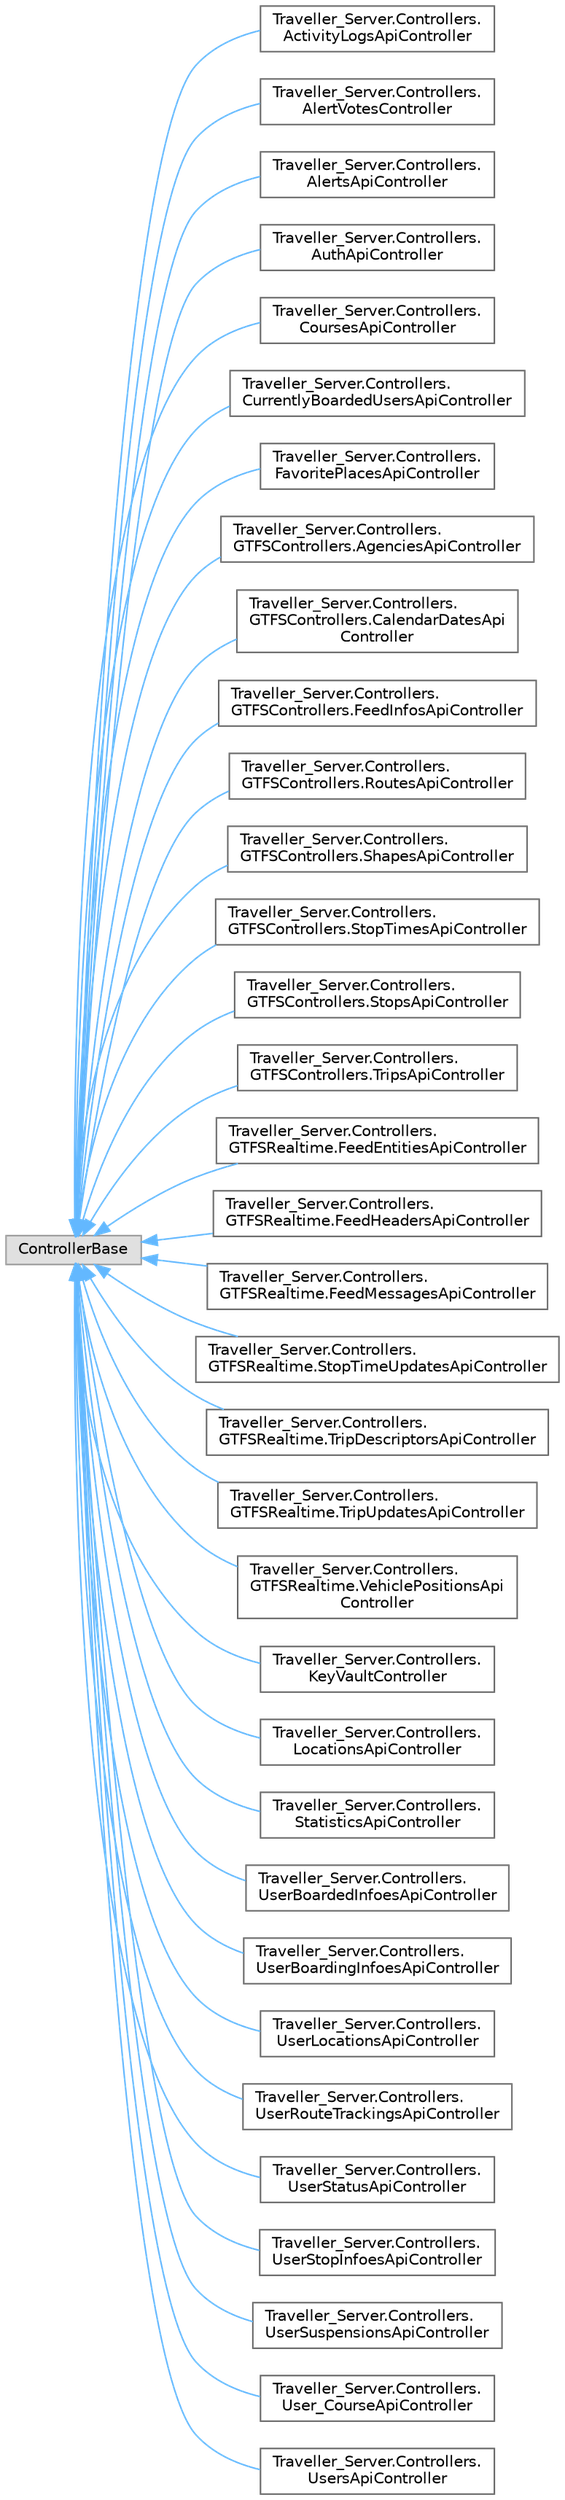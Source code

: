 digraph "Graphical Class Hierarchy"
{
 // LATEX_PDF_SIZE
  bgcolor="transparent";
  edge [fontname=Helvetica,fontsize=10,labelfontname=Helvetica,labelfontsize=10];
  node [fontname=Helvetica,fontsize=10,shape=box,height=0.2,width=0.4];
  rankdir="LR";
  Node0 [label="ControllerBase",height=0.2,width=0.4,color="grey60", fillcolor="#E0E0E0", style="filled",tooltip=" "];
  Node0 -> Node1 [dir="back",color="steelblue1",style="solid"];
  Node1 [label="Traveller_Server.Controllers.\lActivityLogsApiController",height=0.2,width=0.4,color="grey40", fillcolor="white", style="filled",URL="$class_traveller___server_1_1_controllers_1_1_activity_logs_api_controller.html",tooltip="API Controller for CRUD actions for ActivityLogs."];
  Node0 -> Node2 [dir="back",color="steelblue1",style="solid"];
  Node2 [label="Traveller_Server.Controllers.\lAlertVotesController",height=0.2,width=0.4,color="grey40", fillcolor="white", style="filled",URL="$class_traveller___server_1_1_controllers_1_1_alert_votes_controller.html",tooltip="API Controller for CRUD actions for AlertVotes."];
  Node0 -> Node3 [dir="back",color="steelblue1",style="solid"];
  Node3 [label="Traveller_Server.Controllers.\lAlertsApiController",height=0.2,width=0.4,color="grey40", fillcolor="white", style="filled",URL="$class_traveller___server_1_1_controllers_1_1_alerts_api_controller.html",tooltip="API Controller for CRUD actions for Alerts."];
  Node0 -> Node4 [dir="back",color="steelblue1",style="solid"];
  Node4 [label="Traveller_Server.Controllers.\lAuthApiController",height=0.2,width=0.4,color="grey40", fillcolor="white", style="filled",URL="$class_traveller___server_1_1_controllers_1_1_auth_api_controller.html",tooltip="API Controller for managing authentication actions."];
  Node0 -> Node5 [dir="back",color="steelblue1",style="solid"];
  Node5 [label="Traveller_Server.Controllers.\lCoursesApiController",height=0.2,width=0.4,color="grey40", fillcolor="white", style="filled",URL="$class_traveller___server_1_1_controllers_1_1_courses_api_controller.html",tooltip="Automatically generated controller used in basic CRUD actions for Courses."];
  Node0 -> Node6 [dir="back",color="steelblue1",style="solid"];
  Node6 [label="Traveller_Server.Controllers.\lCurrentlyBoardedUsersApiController",height=0.2,width=0.4,color="grey40", fillcolor="white", style="filled",URL="$class_traveller___server_1_1_controllers_1_1_currently_boarded_users_api_controller.html",tooltip="Automatically generated controller used in basic CRUD actions for CurrentlyBoardedUsers."];
  Node0 -> Node7 [dir="back",color="steelblue1",style="solid"];
  Node7 [label="Traveller_Server.Controllers.\lFavoritePlacesApiController",height=0.2,width=0.4,color="grey40", fillcolor="white", style="filled",URL="$class_traveller___server_1_1_controllers_1_1_favorite_places_api_controller.html",tooltip="API Controller for CRUD actions for FavoritePlaces."];
  Node0 -> Node8 [dir="back",color="steelblue1",style="solid"];
  Node8 [label="Traveller_Server.Controllers.\lGTFSControllers.AgenciesApiController",height=0.2,width=0.4,color="grey40", fillcolor="white", style="filled",URL="$class_traveller___server_1_1_controllers_1_1_g_t_f_s_controllers_1_1_agencies_api_controller.html",tooltip="Automatically generated controller used in basic CRUD actions for agencies."];
  Node0 -> Node9 [dir="back",color="steelblue1",style="solid"];
  Node9 [label="Traveller_Server.Controllers.\lGTFSControllers.CalendarDatesApi\lController",height=0.2,width=0.4,color="grey40", fillcolor="white", style="filled",URL="$class_traveller___server_1_1_controllers_1_1_g_t_f_s_controllers_1_1_calendar_dates_api_controller.html",tooltip="Automatically generated controller used in basic CRUD actions for calendarDates."];
  Node0 -> Node10 [dir="back",color="steelblue1",style="solid"];
  Node10 [label="Traveller_Server.Controllers.\lGTFSControllers.FeedInfosApiController",height=0.2,width=0.4,color="grey40", fillcolor="white", style="filled",URL="$class_traveller___server_1_1_controllers_1_1_g_t_f_s_controllers_1_1_feed_infos_api_controller.html",tooltip="Automatically generated controller used in basic CRUD actions for FeedInfos."];
  Node0 -> Node11 [dir="back",color="steelblue1",style="solid"];
  Node11 [label="Traveller_Server.Controllers.\lGTFSControllers.RoutesApiController",height=0.2,width=0.4,color="grey40", fillcolor="white", style="filled",URL="$class_traveller___server_1_1_controllers_1_1_g_t_f_s_controllers_1_1_routes_api_controller.html",tooltip="Automatically generated controller used in basic CRUD actions for Routes."];
  Node0 -> Node12 [dir="back",color="steelblue1",style="solid"];
  Node12 [label="Traveller_Server.Controllers.\lGTFSControllers.ShapesApiController",height=0.2,width=0.4,color="grey40", fillcolor="white", style="filled",URL="$class_traveller___server_1_1_controllers_1_1_g_t_f_s_controllers_1_1_shapes_api_controller.html",tooltip="Automatically generated controller used in basic CRUD actions for Shapes."];
  Node0 -> Node13 [dir="back",color="steelblue1",style="solid"];
  Node13 [label="Traveller_Server.Controllers.\lGTFSControllers.StopTimesApiController",height=0.2,width=0.4,color="grey40", fillcolor="white", style="filled",URL="$class_traveller___server_1_1_controllers_1_1_g_t_f_s_controllers_1_1_stop_times_api_controller.html",tooltip="API Controller for CRUD actions for StopTimes."];
  Node0 -> Node14 [dir="back",color="steelblue1",style="solid"];
  Node14 [label="Traveller_Server.Controllers.\lGTFSControllers.StopsApiController",height=0.2,width=0.4,color="grey40", fillcolor="white", style="filled",URL="$class_traveller___server_1_1_controllers_1_1_g_t_f_s_controllers_1_1_stops_api_controller.html",tooltip="Automatically generated controller used in basic CRUD actions for Stops."];
  Node0 -> Node15 [dir="back",color="steelblue1",style="solid"];
  Node15 [label="Traveller_Server.Controllers.\lGTFSControllers.TripsApiController",height=0.2,width=0.4,color="grey40", fillcolor="white", style="filled",URL="$class_traveller___server_1_1_controllers_1_1_g_t_f_s_controllers_1_1_trips_api_controller.html",tooltip="API Controller for CRUD actions for Trips."];
  Node0 -> Node16 [dir="back",color="steelblue1",style="solid"];
  Node16 [label="Traveller_Server.Controllers.\lGTFSRealtime.FeedEntitiesApiController",height=0.2,width=0.4,color="grey40", fillcolor="white", style="filled",URL="$class_traveller___server_1_1_controllers_1_1_g_t_f_s_realtime_1_1_feed_entities_api_controller.html",tooltip="Automatically generated controller used in basic CRUD actions for FeedEntities."];
  Node0 -> Node17 [dir="back",color="steelblue1",style="solid"];
  Node17 [label="Traveller_Server.Controllers.\lGTFSRealtime.FeedHeadersApiController",height=0.2,width=0.4,color="grey40", fillcolor="white", style="filled",URL="$class_traveller___server_1_1_controllers_1_1_g_t_f_s_realtime_1_1_feed_headers_api_controller.html",tooltip="Automatically generated controller used in basic CRUD actions for FeedHeaders."];
  Node0 -> Node18 [dir="back",color="steelblue1",style="solid"];
  Node18 [label="Traveller_Server.Controllers.\lGTFSRealtime.FeedMessagesApiController",height=0.2,width=0.4,color="grey40", fillcolor="white", style="filled",URL="$class_traveller___server_1_1_controllers_1_1_g_t_f_s_realtime_1_1_feed_messages_api_controller.html",tooltip="API Controller for CRUD actions for FeedMessages."];
  Node0 -> Node19 [dir="back",color="steelblue1",style="solid"];
  Node19 [label="Traveller_Server.Controllers.\lGTFSRealtime.StopTimeUpdatesApiController",height=0.2,width=0.4,color="grey40", fillcolor="white", style="filled",URL="$class_traveller___server_1_1_controllers_1_1_g_t_f_s_realtime_1_1_stop_time_updates_api_controller.html",tooltip="Automatically generated controller used in basic CRUD actions for StopTimeUpdates."];
  Node0 -> Node20 [dir="back",color="steelblue1",style="solid"];
  Node20 [label="Traveller_Server.Controllers.\lGTFSRealtime.TripDescriptorsApiController",height=0.2,width=0.4,color="grey40", fillcolor="white", style="filled",URL="$class_traveller___server_1_1_controllers_1_1_g_t_f_s_realtime_1_1_trip_descriptors_api_controller.html",tooltip="Automatically generated controller used in basic CRUD actions for TripDescriptors."];
  Node0 -> Node21 [dir="back",color="steelblue1",style="solid"];
  Node21 [label="Traveller_Server.Controllers.\lGTFSRealtime.TripUpdatesApiController",height=0.2,width=0.4,color="grey40", fillcolor="white", style="filled",URL="$class_traveller___server_1_1_controllers_1_1_g_t_f_s_realtime_1_1_trip_updates_api_controller.html",tooltip="Automatically generated controller used in basic CRUD actions for TripUpdates."];
  Node0 -> Node22 [dir="back",color="steelblue1",style="solid"];
  Node22 [label="Traveller_Server.Controllers.\lGTFSRealtime.VehiclePositionsApi\lController",height=0.2,width=0.4,color="grey40", fillcolor="white", style="filled",URL="$class_traveller___server_1_1_controllers_1_1_g_t_f_s_realtime_1_1_vehicle_positions_api_controller.html",tooltip="Automatically generated controller used in basic CRUD actions for VehiclePositions."];
  Node0 -> Node23 [dir="back",color="steelblue1",style="solid"];
  Node23 [label="Traveller_Server.Controllers.\lKeyVaultController",height=0.2,width=0.4,color="grey40", fillcolor="white", style="filled",URL="$class_traveller___server_1_1_controllers_1_1_key_vault_controller.html",tooltip="API Controller for managing the Azure KeyVault."];
  Node0 -> Node24 [dir="back",color="steelblue1",style="solid"];
  Node24 [label="Traveller_Server.Controllers.\lLocationsApiController",height=0.2,width=0.4,color="grey40", fillcolor="white", style="filled",URL="$class_traveller___server_1_1_controllers_1_1_locations_api_controller.html",tooltip="Automatically generated controller used in basic CRUD actions for Locations."];
  Node0 -> Node25 [dir="back",color="steelblue1",style="solid"];
  Node25 [label="Traveller_Server.Controllers.\lStatisticsApiController",height=0.2,width=0.4,color="grey40", fillcolor="white", style="filled",URL="$class_traveller___server_1_1_controllers_1_1_statistics_api_controller.html",tooltip="API Controller for querying the database and getting statistics from the queries."];
  Node0 -> Node26 [dir="back",color="steelblue1",style="solid"];
  Node26 [label="Traveller_Server.Controllers.\lUserBoardedInfoesApiController",height=0.2,width=0.4,color="grey40", fillcolor="white", style="filled",URL="$class_traveller___server_1_1_controllers_1_1_user_boarded_infoes_api_controller.html",tooltip="API Controller for CRUD actions for UserBoardedInfoes."];
  Node0 -> Node27 [dir="back",color="steelblue1",style="solid"];
  Node27 [label="Traveller_Server.Controllers.\lUserBoardingInfoesApiController",height=0.2,width=0.4,color="grey40", fillcolor="white", style="filled",URL="$class_traveller___server_1_1_controllers_1_1_user_boarding_infoes_api_controller.html",tooltip="Automatically generated controller used in basic CRUD actions for UserBoardingInfoes."];
  Node0 -> Node28 [dir="back",color="steelblue1",style="solid"];
  Node28 [label="Traveller_Server.Controllers.\lUserLocationsApiController",height=0.2,width=0.4,color="grey40", fillcolor="white", style="filled",URL="$class_traveller___server_1_1_controllers_1_1_user_locations_api_controller.html",tooltip="API Controller for CRUD actions for UserLocations."];
  Node0 -> Node29 [dir="back",color="steelblue1",style="solid"];
  Node29 [label="Traveller_Server.Controllers.\lUserRouteTrackingsApiController",height=0.2,width=0.4,color="grey40", fillcolor="white", style="filled",URL="$class_traveller___server_1_1_controllers_1_1_user_route_trackings_api_controller.html",tooltip="API Controller for CRUD actions for UserRouteTrackings."];
  Node0 -> Node30 [dir="back",color="steelblue1",style="solid"];
  Node30 [label="Traveller_Server.Controllers.\lUserStatusApiController",height=0.2,width=0.4,color="grey40", fillcolor="white", style="filled",URL="$class_traveller___server_1_1_controllers_1_1_user_status_api_controller.html",tooltip="API Controller for CRUD actions for UserStatus."];
  Node0 -> Node31 [dir="back",color="steelblue1",style="solid"];
  Node31 [label="Traveller_Server.Controllers.\lUserStopInfoesApiController",height=0.2,width=0.4,color="grey40", fillcolor="white", style="filled",URL="$class_traveller___server_1_1_controllers_1_1_user_stop_infoes_api_controller.html",tooltip="API Controller for CRUD actions for UserStopInfoes."];
  Node0 -> Node32 [dir="back",color="steelblue1",style="solid"];
  Node32 [label="Traveller_Server.Controllers.\lUserSuspensionsApiController",height=0.2,width=0.4,color="grey40", fillcolor="white", style="filled",URL="$class_traveller___server_1_1_controllers_1_1_user_suspensions_api_controller.html",tooltip="API Controller for CRUD actions for UserSuspensions."];
  Node0 -> Node33 [dir="back",color="steelblue1",style="solid"];
  Node33 [label="Traveller_Server.Controllers.\lUser_CourseApiController",height=0.2,width=0.4,color="grey40", fillcolor="white", style="filled",URL="$class_traveller___server_1_1_controllers_1_1_user___course_api_controller.html",tooltip="Automatically generated controller used in basic CRUD actions for UserCourses."];
  Node0 -> Node34 [dir="back",color="steelblue1",style="solid"];
  Node34 [label="Traveller_Server.Controllers.\lUsersApiController",height=0.2,width=0.4,color="grey40", fillcolor="white", style="filled",URL="$class_traveller___server_1_1_controllers_1_1_users_api_controller.html",tooltip=" "];
}
